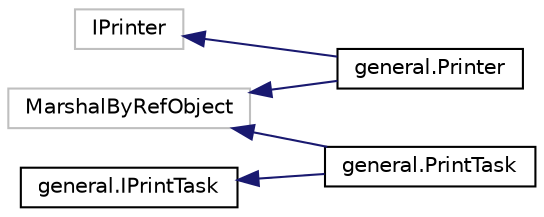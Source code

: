 digraph "Graphical Class Hierarchy"
{
  edge [fontname="Helvetica",fontsize="10",labelfontname="Helvetica",labelfontsize="10"];
  node [fontname="Helvetica",fontsize="10",shape=record];
  rankdir="LR";
  Node1 [label="IPrinter",height=0.2,width=0.4,color="grey75", fillcolor="white", style="filled"];
  Node1 -> Node2 [dir="back",color="midnightblue",fontsize="10",style="solid",fontname="Helvetica"];
  Node2 [label="general.Printer",height=0.2,width=0.4,color="black", fillcolor="white", style="filled",URL="$classgeneral_1_1_printer.html"];
  Node3 [label="general.IPrintTask",height=0.2,width=0.4,color="black", fillcolor="white", style="filled",URL="$interfacegeneral_1_1_i_print_task.html"];
  Node3 -> Node4 [dir="back",color="midnightblue",fontsize="10",style="solid",fontname="Helvetica"];
  Node4 [label="general.PrintTask",height=0.2,width=0.4,color="black", fillcolor="white", style="filled",URL="$classgeneral_1_1_print_task.html"];
  Node5 [label="MarshalByRefObject",height=0.2,width=0.4,color="grey75", fillcolor="white", style="filled"];
  Node5 -> Node2 [dir="back",color="midnightblue",fontsize="10",style="solid",fontname="Helvetica"];
  Node5 -> Node4 [dir="back",color="midnightblue",fontsize="10",style="solid",fontname="Helvetica"];
}
